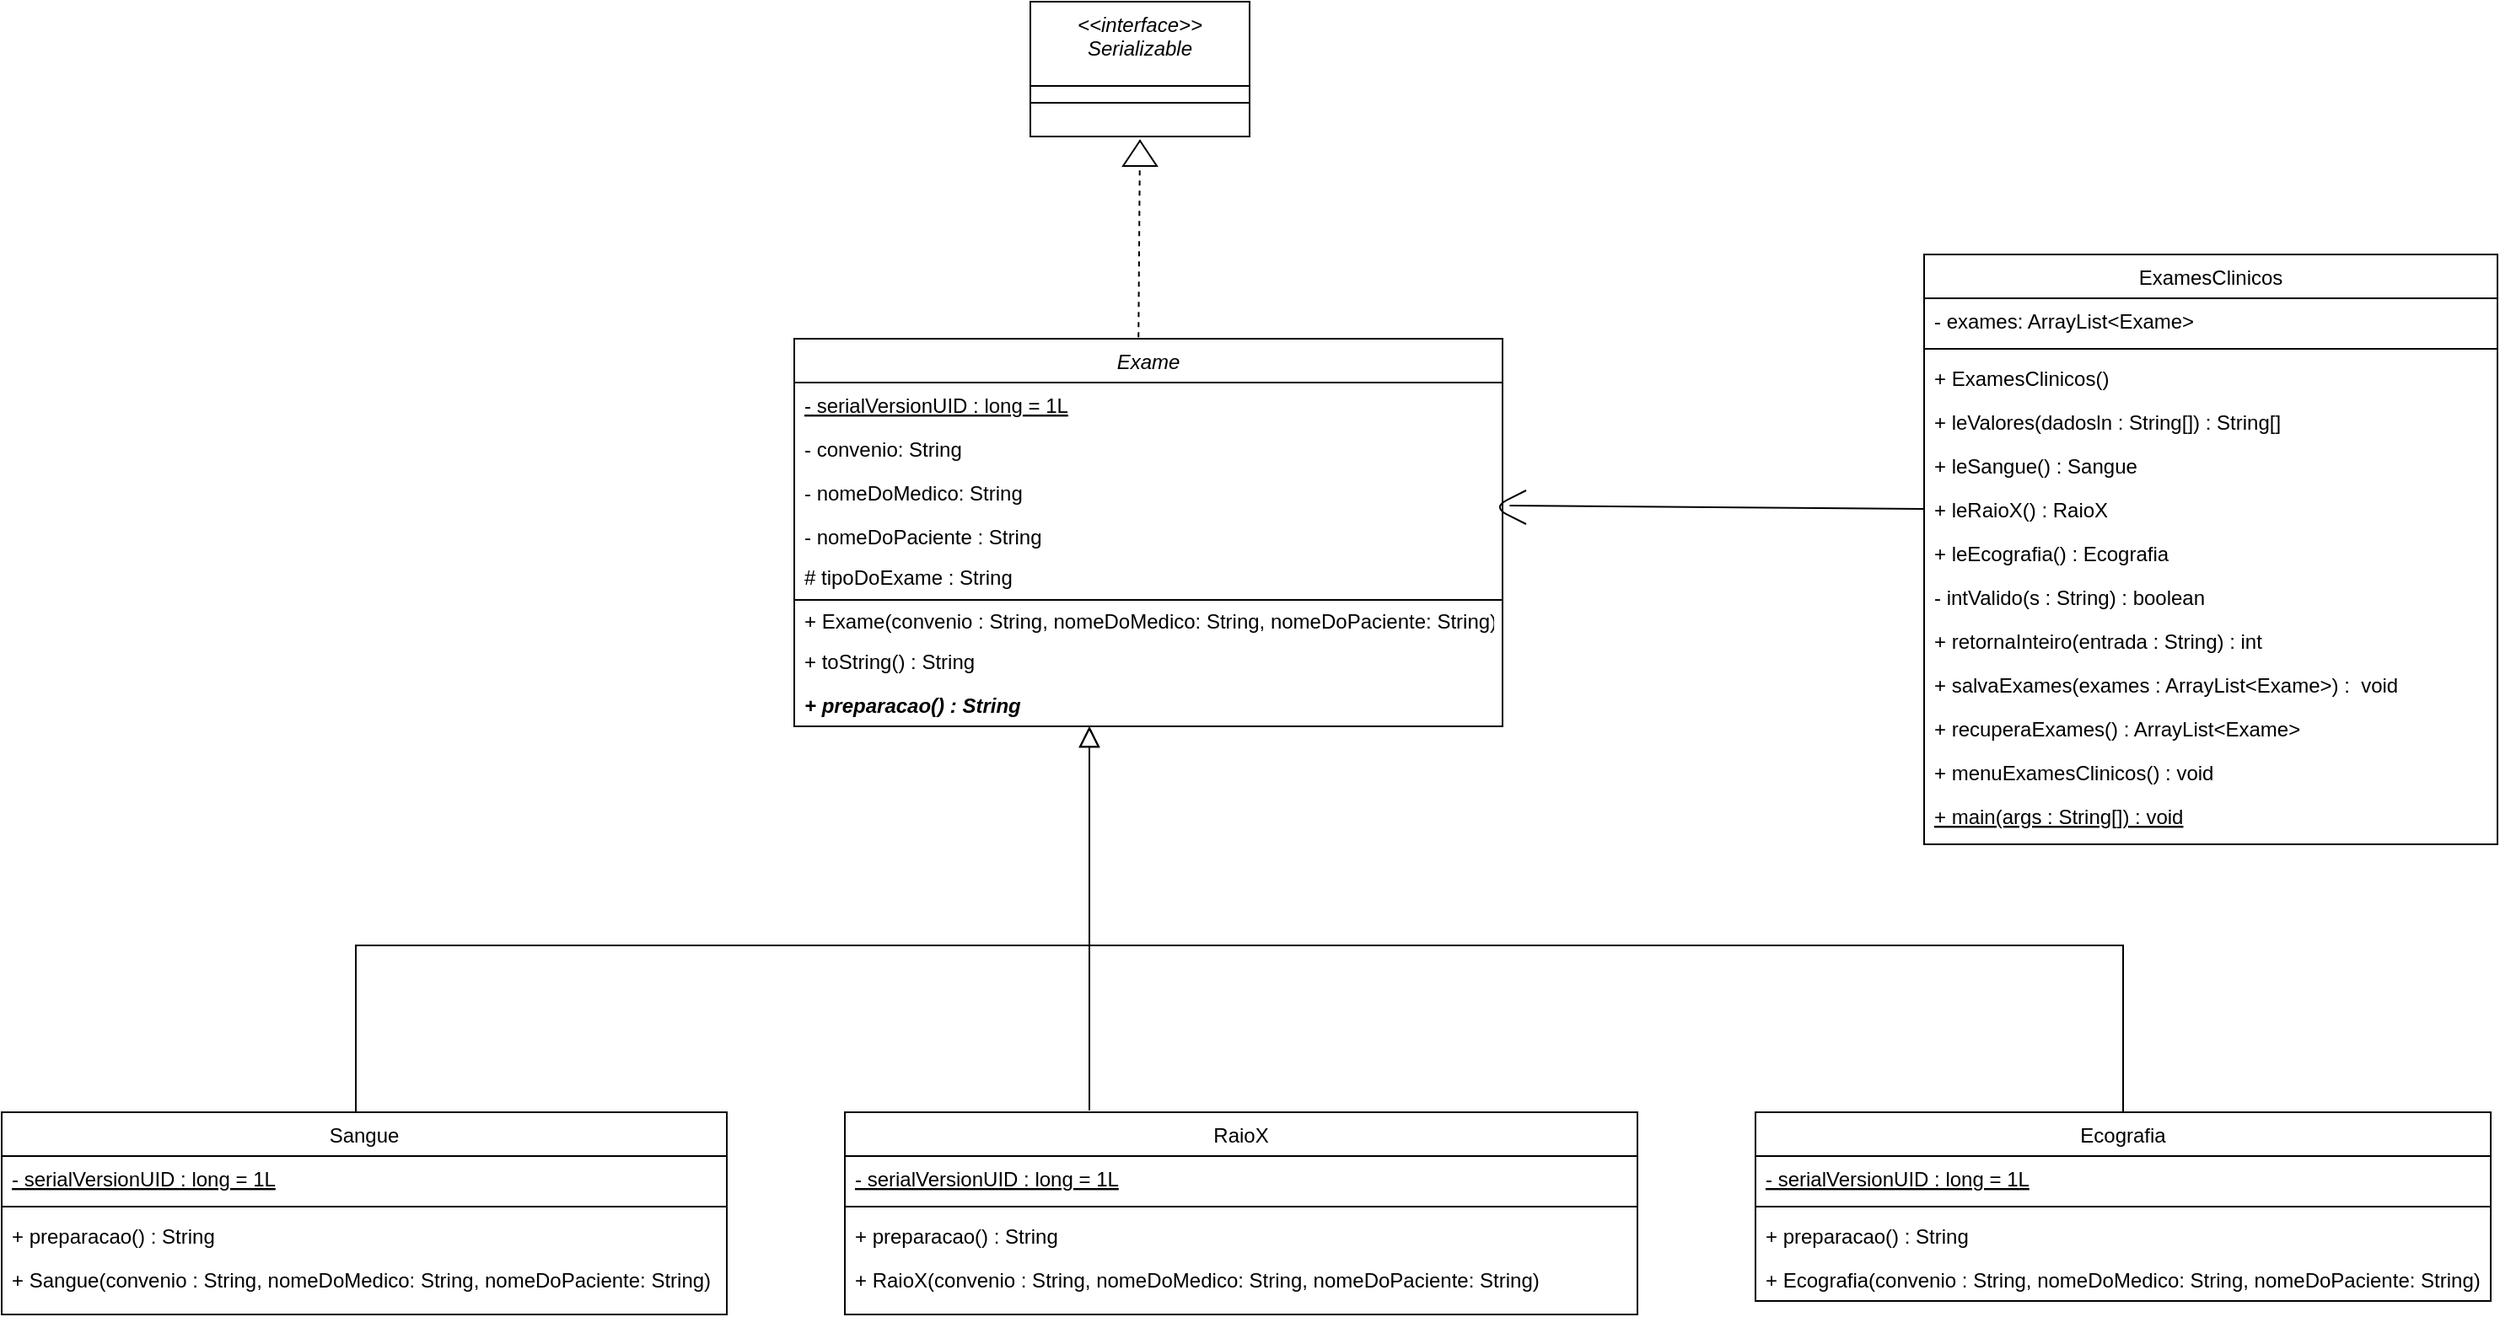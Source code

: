 <mxfile version="14.7.6" type="github">
  <diagram id="C5RBs43oDa-KdzZeNtuy" name="Page-1">
    <mxGraphModel dx="2551" dy="2093" grid="1" gridSize="10" guides="1" tooltips="1" connect="1" arrows="1" fold="1" page="1" pageScale="1" pageWidth="827" pageHeight="1169" math="0" shadow="0">
      <root>
        <mxCell id="WIyWlLk6GJQsqaUBKTNV-0" />
        <mxCell id="WIyWlLk6GJQsqaUBKTNV-1" parent="WIyWlLk6GJQsqaUBKTNV-0" />
        <mxCell id="zkfFHV4jXpPFQw0GAbJ--0" value="Exame" style="swimlane;fontStyle=2;align=center;verticalAlign=top;childLayout=stackLayout;horizontal=1;startSize=26;horizontalStack=0;resizeParent=1;resizeLast=0;collapsible=1;marginBottom=0;rounded=0;shadow=0;strokeWidth=1;fontSize=12;" parent="WIyWlLk6GJQsqaUBKTNV-1" vertex="1">
          <mxGeometry y="40" width="420" height="230" as="geometry">
            <mxRectangle x="230" y="140" width="160" height="26" as="alternateBounds" />
          </mxGeometry>
        </mxCell>
        <mxCell id="zkfFHV4jXpPFQw0GAbJ--2" value="- serialVersionUID : long = 1L" style="text;align=left;verticalAlign=top;spacingLeft=4;spacingRight=4;overflow=hidden;rotatable=0;points=[[0,0.5],[1,0.5]];portConstraint=eastwest;rounded=0;shadow=0;html=0;fontSize=12;fontStyle=4" parent="zkfFHV4jXpPFQw0GAbJ--0" vertex="1">
          <mxGeometry y="26" width="420" height="26" as="geometry" />
        </mxCell>
        <mxCell id="zkfFHV4jXpPFQw0GAbJ--1" value="- convenio: String&#xa;" style="text;align=left;verticalAlign=top;spacingLeft=4;spacingRight=4;overflow=hidden;rotatable=0;points=[[0,0.5],[1,0.5]];portConstraint=eastwest;fontSize=12;" parent="zkfFHV4jXpPFQw0GAbJ--0" vertex="1">
          <mxGeometry y="52" width="420" height="26" as="geometry" />
        </mxCell>
        <mxCell id="zkfFHV4jXpPFQw0GAbJ--5" value="- nomeDoMedico: String&#xa;" style="text;align=left;verticalAlign=top;spacingLeft=4;spacingRight=4;overflow=hidden;rotatable=0;points=[[0,0.5],[1,0.5]];portConstraint=eastwest;fontSize=12;" parent="zkfFHV4jXpPFQw0GAbJ--0" vertex="1">
          <mxGeometry y="78" width="420" height="26" as="geometry" />
        </mxCell>
        <mxCell id="NufKregX9qHVnQkPXBSQ-15" value="- nomeDoPaciente : String&#xa;" style="text;align=left;verticalAlign=top;spacingLeft=4;spacingRight=4;overflow=hidden;rotatable=0;points=[[0,0.5],[1,0.5]];portConstraint=eastwest;fontSize=12;" vertex="1" parent="zkfFHV4jXpPFQw0GAbJ--0">
          <mxGeometry y="104" width="420" height="24" as="geometry" />
        </mxCell>
        <mxCell id="NufKregX9qHVnQkPXBSQ-3" value="# tipoDoExame : String&#xa;" style="text;align=left;verticalAlign=top;spacingLeft=4;spacingRight=4;overflow=hidden;rotatable=0;points=[[0,0.5],[1,0.5]];portConstraint=eastwest;fontSize=12;" vertex="1" parent="zkfFHV4jXpPFQw0GAbJ--0">
          <mxGeometry y="128" width="420" height="26" as="geometry" />
        </mxCell>
        <mxCell id="NufKregX9qHVnQkPXBSQ-6" value="+ Exame(convenio : String, nomeDoMedico: String, nomeDoPaciente: String)" style="text;align=left;verticalAlign=top;spacingLeft=4;spacingRight=4;overflow=hidden;rotatable=0;points=[[0,0.5],[1,0.5]];portConstraint=eastwest;fontSize=12;" vertex="1" parent="zkfFHV4jXpPFQw0GAbJ--0">
          <mxGeometry y="154" width="420" height="24" as="geometry" />
        </mxCell>
        <mxCell id="NufKregX9qHVnQkPXBSQ-7" value="+ toString() : String" style="text;align=left;verticalAlign=top;spacingLeft=4;spacingRight=4;overflow=hidden;rotatable=0;points=[[0,0.5],[1,0.5]];portConstraint=eastwest;" vertex="1" parent="zkfFHV4jXpPFQw0GAbJ--0">
          <mxGeometry y="178" width="420" height="26" as="geometry" />
        </mxCell>
        <mxCell id="NufKregX9qHVnQkPXBSQ-9" value="+ preparacao() : String&#xa;" style="text;align=left;verticalAlign=top;spacingLeft=4;spacingRight=4;overflow=hidden;rotatable=0;points=[[0,0.5],[1,0.5]];portConstraint=eastwest;fontStyle=3" vertex="1" parent="zkfFHV4jXpPFQw0GAbJ--0">
          <mxGeometry y="204" width="420" height="26" as="geometry" />
        </mxCell>
        <mxCell id="zkfFHV4jXpPFQw0GAbJ--6" value="RaioX" style="swimlane;fontStyle=0;align=center;verticalAlign=top;childLayout=stackLayout;horizontal=1;startSize=26;horizontalStack=0;resizeParent=1;resizeLast=0;collapsible=1;marginBottom=0;rounded=0;shadow=0;strokeWidth=1;" parent="WIyWlLk6GJQsqaUBKTNV-1" vertex="1">
          <mxGeometry x="30" y="499" width="470" height="120" as="geometry">
            <mxRectangle x="130" y="380" width="160" height="26" as="alternateBounds" />
          </mxGeometry>
        </mxCell>
        <mxCell id="zkfFHV4jXpPFQw0GAbJ--7" value="- serialVersionUID : long = 1L" style="text;align=left;verticalAlign=top;spacingLeft=4;spacingRight=4;overflow=hidden;rotatable=0;points=[[0,0.5],[1,0.5]];portConstraint=eastwest;fontStyle=4" parent="zkfFHV4jXpPFQw0GAbJ--6" vertex="1">
          <mxGeometry y="26" width="470" height="26" as="geometry" />
        </mxCell>
        <mxCell id="zkfFHV4jXpPFQw0GAbJ--9" value="" style="line;html=1;strokeWidth=1;align=left;verticalAlign=middle;spacingTop=-1;spacingLeft=3;spacingRight=3;rotatable=0;labelPosition=right;points=[];portConstraint=eastwest;" parent="zkfFHV4jXpPFQw0GAbJ--6" vertex="1">
          <mxGeometry y="52" width="470" height="8" as="geometry" />
        </mxCell>
        <mxCell id="NufKregX9qHVnQkPXBSQ-16" value="+ preparacao() : String&#xa;" style="text;align=left;verticalAlign=top;spacingLeft=4;spacingRight=4;overflow=hidden;rotatable=0;points=[[0,0.5],[1,0.5]];portConstraint=eastwest;" vertex="1" parent="zkfFHV4jXpPFQw0GAbJ--6">
          <mxGeometry y="60" width="470" height="26" as="geometry" />
        </mxCell>
        <mxCell id="NufKregX9qHVnQkPXBSQ-17" value="+ RaioX(convenio : String, nomeDoMedico: String, nomeDoPaciente: String)" style="text;align=left;verticalAlign=top;spacingLeft=4;spacingRight=4;overflow=hidden;rotatable=0;points=[[0,0.5],[1,0.5]];portConstraint=eastwest;" vertex="1" parent="zkfFHV4jXpPFQw0GAbJ--6">
          <mxGeometry y="86" width="470" height="26" as="geometry" />
        </mxCell>
        <mxCell id="zkfFHV4jXpPFQw0GAbJ--12" value="" style="endArrow=block;endSize=10;endFill=0;shadow=0;strokeWidth=1;rounded=0;edgeStyle=orthogonalEdgeStyle;elbow=vertical;" parent="WIyWlLk6GJQsqaUBKTNV-1" target="zkfFHV4jXpPFQw0GAbJ--0" edge="1">
          <mxGeometry width="160" relative="1" as="geometry">
            <mxPoint x="175" y="498" as="sourcePoint" />
            <mxPoint x="106" y="243" as="targetPoint" />
            <Array as="points">
              <mxPoint x="175" y="498" />
            </Array>
          </mxGeometry>
        </mxCell>
        <mxCell id="zkfFHV4jXpPFQw0GAbJ--13" value="Ecografia" style="swimlane;fontStyle=0;align=center;verticalAlign=top;childLayout=stackLayout;horizontal=1;startSize=26;horizontalStack=0;resizeParent=1;resizeLast=0;collapsible=1;marginBottom=0;rounded=0;shadow=0;strokeWidth=1;" parent="WIyWlLk6GJQsqaUBKTNV-1" vertex="1">
          <mxGeometry x="570" y="499" width="436" height="112" as="geometry">
            <mxRectangle x="340" y="380" width="170" height="26" as="alternateBounds" />
          </mxGeometry>
        </mxCell>
        <mxCell id="zkfFHV4jXpPFQw0GAbJ--14" value="- serialVersionUID : long = 1L" style="text;align=left;verticalAlign=top;spacingLeft=4;spacingRight=4;overflow=hidden;rotatable=0;points=[[0,0.5],[1,0.5]];portConstraint=eastwest;fontStyle=4" parent="zkfFHV4jXpPFQw0GAbJ--13" vertex="1">
          <mxGeometry y="26" width="436" height="26" as="geometry" />
        </mxCell>
        <mxCell id="zkfFHV4jXpPFQw0GAbJ--15" value="" style="line;html=1;strokeWidth=1;align=left;verticalAlign=middle;spacingTop=-1;spacingLeft=3;spacingRight=3;rotatable=0;labelPosition=right;points=[];portConstraint=eastwest;" parent="zkfFHV4jXpPFQw0GAbJ--13" vertex="1">
          <mxGeometry y="52" width="436" height="8" as="geometry" />
        </mxCell>
        <mxCell id="NufKregX9qHVnQkPXBSQ-20" value="+ preparacao() : String&#xa;" style="text;align=left;verticalAlign=top;spacingLeft=4;spacingRight=4;overflow=hidden;rotatable=0;points=[[0,0.5],[1,0.5]];portConstraint=eastwest;" vertex="1" parent="zkfFHV4jXpPFQw0GAbJ--13">
          <mxGeometry y="60" width="436" height="26" as="geometry" />
        </mxCell>
        <mxCell id="NufKregX9qHVnQkPXBSQ-21" value="+ Ecografia(convenio : String, nomeDoMedico: String, nomeDoPaciente: String)" style="text;align=left;verticalAlign=top;spacingLeft=4;spacingRight=4;overflow=hidden;rotatable=0;points=[[0,0.5],[1,0.5]];portConstraint=eastwest;" vertex="1" parent="zkfFHV4jXpPFQw0GAbJ--13">
          <mxGeometry y="86" width="436" height="26" as="geometry" />
        </mxCell>
        <mxCell id="zkfFHV4jXpPFQw0GAbJ--16" value="" style="endArrow=block;endSize=10;endFill=0;shadow=0;strokeWidth=1;rounded=0;edgeStyle=elbowEdgeStyle;elbow=vertical;" parent="WIyWlLk6GJQsqaUBKTNV-1" source="zkfFHV4jXpPFQw0GAbJ--13" target="zkfFHV4jXpPFQw0GAbJ--0" edge="1">
          <mxGeometry width="160" relative="1" as="geometry">
            <mxPoint x="116" y="413" as="sourcePoint" />
            <mxPoint x="216" y="311" as="targetPoint" />
            <Array as="points">
              <mxPoint x="175" y="400" />
              <mxPoint x="175" y="360" />
            </Array>
          </mxGeometry>
        </mxCell>
        <mxCell id="zkfFHV4jXpPFQw0GAbJ--17" value="ExamesClinicos" style="swimlane;fontStyle=0;align=center;verticalAlign=top;childLayout=stackLayout;horizontal=1;startSize=26;horizontalStack=0;resizeParent=1;resizeLast=0;collapsible=1;marginBottom=0;rounded=0;shadow=0;strokeWidth=1;" parent="WIyWlLk6GJQsqaUBKTNV-1" vertex="1">
          <mxGeometry x="670" y="-10" width="340" height="350" as="geometry">
            <mxRectangle x="550" y="140" width="160" height="26" as="alternateBounds" />
          </mxGeometry>
        </mxCell>
        <mxCell id="zkfFHV4jXpPFQw0GAbJ--18" value="- exames: ArrayList&lt;Exame&gt;" style="text;align=left;verticalAlign=top;spacingLeft=4;spacingRight=4;overflow=hidden;rotatable=0;points=[[0,0.5],[1,0.5]];portConstraint=eastwest;" parent="zkfFHV4jXpPFQw0GAbJ--17" vertex="1">
          <mxGeometry y="26" width="340" height="26" as="geometry" />
        </mxCell>
        <mxCell id="NufKregX9qHVnQkPXBSQ-1" value="" style="line;html=1;strokeWidth=1;align=left;verticalAlign=middle;spacingTop=-1;spacingLeft=3;spacingRight=3;rotatable=0;labelPosition=right;points=[];portConstraint=eastwest;" vertex="1" parent="zkfFHV4jXpPFQw0GAbJ--17">
          <mxGeometry y="52" width="340" height="8" as="geometry" />
        </mxCell>
        <mxCell id="zkfFHV4jXpPFQw0GAbJ--19" value="+ ExamesClinicos()" style="text;align=left;verticalAlign=top;spacingLeft=4;spacingRight=4;overflow=hidden;rotatable=0;points=[[0,0.5],[1,0.5]];portConstraint=eastwest;rounded=0;shadow=0;html=0;" parent="zkfFHV4jXpPFQw0GAbJ--17" vertex="1">
          <mxGeometry y="60" width="340" height="26" as="geometry" />
        </mxCell>
        <mxCell id="zkfFHV4jXpPFQw0GAbJ--20" value="+ leValores(dadosln : String[]) : String[]" style="text;align=left;verticalAlign=top;spacingLeft=4;spacingRight=4;overflow=hidden;rotatable=0;points=[[0,0.5],[1,0.5]];portConstraint=eastwest;rounded=0;shadow=0;html=0;" parent="zkfFHV4jXpPFQw0GAbJ--17" vertex="1">
          <mxGeometry y="86" width="340" height="26" as="geometry" />
        </mxCell>
        <mxCell id="zkfFHV4jXpPFQw0GAbJ--21" value="+ leSangue() : Sangue" style="text;align=left;verticalAlign=top;spacingLeft=4;spacingRight=4;overflow=hidden;rotatable=0;points=[[0,0.5],[1,0.5]];portConstraint=eastwest;rounded=0;shadow=0;html=0;" parent="zkfFHV4jXpPFQw0GAbJ--17" vertex="1">
          <mxGeometry y="112" width="340" height="26" as="geometry" />
        </mxCell>
        <mxCell id="zkfFHV4jXpPFQw0GAbJ--22" value="+ leRaioX() : RaioX" style="text;align=left;verticalAlign=top;spacingLeft=4;spacingRight=4;overflow=hidden;rotatable=0;points=[[0,0.5],[1,0.5]];portConstraint=eastwest;rounded=0;shadow=0;html=0;" parent="zkfFHV4jXpPFQw0GAbJ--17" vertex="1">
          <mxGeometry y="138" width="340" height="26" as="geometry" />
        </mxCell>
        <mxCell id="zkfFHV4jXpPFQw0GAbJ--24" value="+ leEcografia() : Ecografia" style="text;align=left;verticalAlign=top;spacingLeft=4;spacingRight=4;overflow=hidden;rotatable=0;points=[[0,0.5],[1,0.5]];portConstraint=eastwest;" parent="zkfFHV4jXpPFQw0GAbJ--17" vertex="1">
          <mxGeometry y="164" width="340" height="26" as="geometry" />
        </mxCell>
        <mxCell id="NufKregX9qHVnQkPXBSQ-35" value="- intValido(s : String) : boolean " style="text;align=left;verticalAlign=top;spacingLeft=4;spacingRight=4;overflow=hidden;rotatable=0;points=[[0,0.5],[1,0.5]];portConstraint=eastwest;" vertex="1" parent="zkfFHV4jXpPFQw0GAbJ--17">
          <mxGeometry y="190" width="340" height="26" as="geometry" />
        </mxCell>
        <mxCell id="NufKregX9qHVnQkPXBSQ-36" value="+ retornaInteiro(entrada : String) : int" style="text;align=left;verticalAlign=top;spacingLeft=4;spacingRight=4;overflow=hidden;rotatable=0;points=[[0,0.5],[1,0.5]];portConstraint=eastwest;" vertex="1" parent="zkfFHV4jXpPFQw0GAbJ--17">
          <mxGeometry y="216" width="340" height="26" as="geometry" />
        </mxCell>
        <mxCell id="NufKregX9qHVnQkPXBSQ-37" value="+ salvaExames(exames : ArrayList&lt;Exame&gt;) :  void" style="text;align=left;verticalAlign=top;spacingLeft=4;spacingRight=4;overflow=hidden;rotatable=0;points=[[0,0.5],[1,0.5]];portConstraint=eastwest;" vertex="1" parent="zkfFHV4jXpPFQw0GAbJ--17">
          <mxGeometry y="242" width="340" height="26" as="geometry" />
        </mxCell>
        <mxCell id="NufKregX9qHVnQkPXBSQ-38" value="+ recuperaExames() : ArrayList&lt;Exame&gt;" style="text;align=left;verticalAlign=top;spacingLeft=4;spacingRight=4;overflow=hidden;rotatable=0;points=[[0,0.5],[1,0.5]];portConstraint=eastwest;" vertex="1" parent="zkfFHV4jXpPFQw0GAbJ--17">
          <mxGeometry y="268" width="340" height="26" as="geometry" />
        </mxCell>
        <mxCell id="NufKregX9qHVnQkPXBSQ-40" value="+ menuExamesClinicos() : void" style="text;align=left;verticalAlign=top;spacingLeft=4;spacingRight=4;overflow=hidden;rotatable=0;points=[[0,0.5],[1,0.5]];portConstraint=eastwest;" vertex="1" parent="zkfFHV4jXpPFQw0GAbJ--17">
          <mxGeometry y="294" width="340" height="26" as="geometry" />
        </mxCell>
        <mxCell id="NufKregX9qHVnQkPXBSQ-39" value="+ main(args : String[]) : void&#xa;" style="text;align=left;verticalAlign=top;spacingLeft=4;spacingRight=4;overflow=hidden;rotatable=0;points=[[0,0.5],[1,0.5]];portConstraint=eastwest;fontStyle=4" vertex="1" parent="zkfFHV4jXpPFQw0GAbJ--17">
          <mxGeometry y="320" width="340" height="26" as="geometry" />
        </mxCell>
        <mxCell id="NufKregX9qHVnQkPXBSQ-4" value="" style="line;html=1;strokeWidth=1;align=left;verticalAlign=middle;spacingTop=-1;spacingLeft=3;spacingRight=3;rotatable=0;labelPosition=right;points=[];portConstraint=eastwest;fontSize=12;" vertex="1" parent="WIyWlLk6GJQsqaUBKTNV-1">
          <mxGeometry y="80" width="420" height="230" as="geometry" />
        </mxCell>
        <mxCell id="NufKregX9qHVnQkPXBSQ-22" value="Sangue" style="swimlane;fontStyle=0;align=center;verticalAlign=top;childLayout=stackLayout;horizontal=1;startSize=26;horizontalStack=0;resizeParent=1;resizeLast=0;collapsible=1;marginBottom=0;rounded=0;shadow=0;strokeWidth=1;" vertex="1" parent="WIyWlLk6GJQsqaUBKTNV-1">
          <mxGeometry x="-470" y="499" width="430" height="120" as="geometry">
            <mxRectangle x="130" y="380" width="160" height="26" as="alternateBounds" />
          </mxGeometry>
        </mxCell>
        <mxCell id="NufKregX9qHVnQkPXBSQ-23" value="- serialVersionUID : long = 1L" style="text;align=left;verticalAlign=top;spacingLeft=4;spacingRight=4;overflow=hidden;rotatable=0;points=[[0,0.5],[1,0.5]];portConstraint=eastwest;fontStyle=4" vertex="1" parent="NufKregX9qHVnQkPXBSQ-22">
          <mxGeometry y="26" width="430" height="26" as="geometry" />
        </mxCell>
        <mxCell id="NufKregX9qHVnQkPXBSQ-24" value="" style="line;html=1;strokeWidth=1;align=left;verticalAlign=middle;spacingTop=-1;spacingLeft=3;spacingRight=3;rotatable=0;labelPosition=right;points=[];portConstraint=eastwest;" vertex="1" parent="NufKregX9qHVnQkPXBSQ-22">
          <mxGeometry y="52" width="430" height="8" as="geometry" />
        </mxCell>
        <mxCell id="NufKregX9qHVnQkPXBSQ-25" value="+ preparacao() : String&#xa;" style="text;align=left;verticalAlign=top;spacingLeft=4;spacingRight=4;overflow=hidden;rotatable=0;points=[[0,0.5],[1,0.5]];portConstraint=eastwest;" vertex="1" parent="NufKregX9qHVnQkPXBSQ-22">
          <mxGeometry y="60" width="430" height="26" as="geometry" />
        </mxCell>
        <mxCell id="NufKregX9qHVnQkPXBSQ-26" value="+ Sangue(convenio : String, nomeDoMedico: String, nomeDoPaciente: String)" style="text;align=left;verticalAlign=top;spacingLeft=4;spacingRight=4;overflow=hidden;rotatable=0;points=[[0,0.5],[1,0.5]];portConstraint=eastwest;" vertex="1" parent="NufKregX9qHVnQkPXBSQ-22">
          <mxGeometry y="86" width="430" height="26" as="geometry" />
        </mxCell>
        <mxCell id="NufKregX9qHVnQkPXBSQ-42" value="&lt;&lt;interface&gt;&gt;&#xa;Serializable" style="swimlane;fontStyle=2;align=center;verticalAlign=top;childLayout=stackLayout;horizontal=1;startSize=50;horizontalStack=0;resizeParent=1;resizeLast=0;collapsible=1;marginBottom=0;rounded=0;shadow=0;strokeWidth=1;fontSize=12;" vertex="1" parent="WIyWlLk6GJQsqaUBKTNV-1">
          <mxGeometry x="140" y="-160" width="130" height="80" as="geometry">
            <mxRectangle x="230" y="140" width="160" height="26" as="alternateBounds" />
          </mxGeometry>
        </mxCell>
        <mxCell id="NufKregX9qHVnQkPXBSQ-57" value="" style="endArrow=none;html=1;fontSize=12;exitX=0;exitY=0.75;exitDx=0;exitDy=0;entryX=1;entryY=0.75;entryDx=0;entryDy=0;" edge="1" parent="WIyWlLk6GJQsqaUBKTNV-1" source="NufKregX9qHVnQkPXBSQ-42" target="NufKregX9qHVnQkPXBSQ-42">
          <mxGeometry width="50" height="50" relative="1" as="geometry">
            <mxPoint x="290" y="-80" as="sourcePoint" />
            <mxPoint x="340" y="-130" as="targetPoint" />
          </mxGeometry>
        </mxCell>
        <mxCell id="NufKregX9qHVnQkPXBSQ-58" value="" style="endArrow=none;dashed=1;html=1;fontSize=12;entryX=0.5;entryY=1;entryDx=0;entryDy=0;exitX=0.486;exitY=-0.004;exitDx=0;exitDy=0;exitPerimeter=0;" edge="1" parent="WIyWlLk6GJQsqaUBKTNV-1" source="zkfFHV4jXpPFQw0GAbJ--0" target="NufKregX9qHVnQkPXBSQ-42">
          <mxGeometry width="50" height="50" relative="1" as="geometry">
            <mxPoint x="205" y="30" as="sourcePoint" />
            <mxPoint x="340" y="-60" as="targetPoint" />
          </mxGeometry>
        </mxCell>
        <mxCell id="NufKregX9qHVnQkPXBSQ-59" value="" style="triangle;whiteSpace=wrap;html=1;fontSize=12;rotation=-90;" vertex="1" parent="WIyWlLk6GJQsqaUBKTNV-1">
          <mxGeometry x="197.5" y="-80" width="15" height="20" as="geometry" />
        </mxCell>
        <mxCell id="NufKregX9qHVnQkPXBSQ-60" value="" style="endArrow=none;html=1;fontSize=12;entryX=0;entryY=0.5;entryDx=0;entryDy=0;exitX=1.01;exitY=-0.208;exitDx=0;exitDy=0;exitPerimeter=0;" edge="1" parent="WIyWlLk6GJQsqaUBKTNV-1" source="NufKregX9qHVnQkPXBSQ-15" target="zkfFHV4jXpPFQw0GAbJ--22">
          <mxGeometry width="50" height="50" relative="1" as="geometry">
            <mxPoint x="440" y="141" as="sourcePoint" />
            <mxPoint x="560" y="160" as="targetPoint" />
          </mxGeometry>
        </mxCell>
        <mxCell id="NufKregX9qHVnQkPXBSQ-61" value="" style="endArrow=none;html=1;fontSize=12;" edge="1" parent="WIyWlLk6GJQsqaUBKTNV-1">
          <mxGeometry width="50" height="50" relative="1" as="geometry">
            <mxPoint x="434" y="150" as="sourcePoint" />
            <mxPoint x="434" y="130" as="targetPoint" />
            <Array as="points">
              <mxPoint x="414" y="140" />
            </Array>
          </mxGeometry>
        </mxCell>
        <mxCell id="NufKregX9qHVnQkPXBSQ-76" value="" style="shape=partialRectangle;whiteSpace=wrap;html=1;bottom=0;right=0;fillColor=none;fontSize=12;" vertex="1" parent="WIyWlLk6GJQsqaUBKTNV-1">
          <mxGeometry x="-260" y="400" width="440" height="99" as="geometry" />
        </mxCell>
      </root>
    </mxGraphModel>
  </diagram>
</mxfile>
